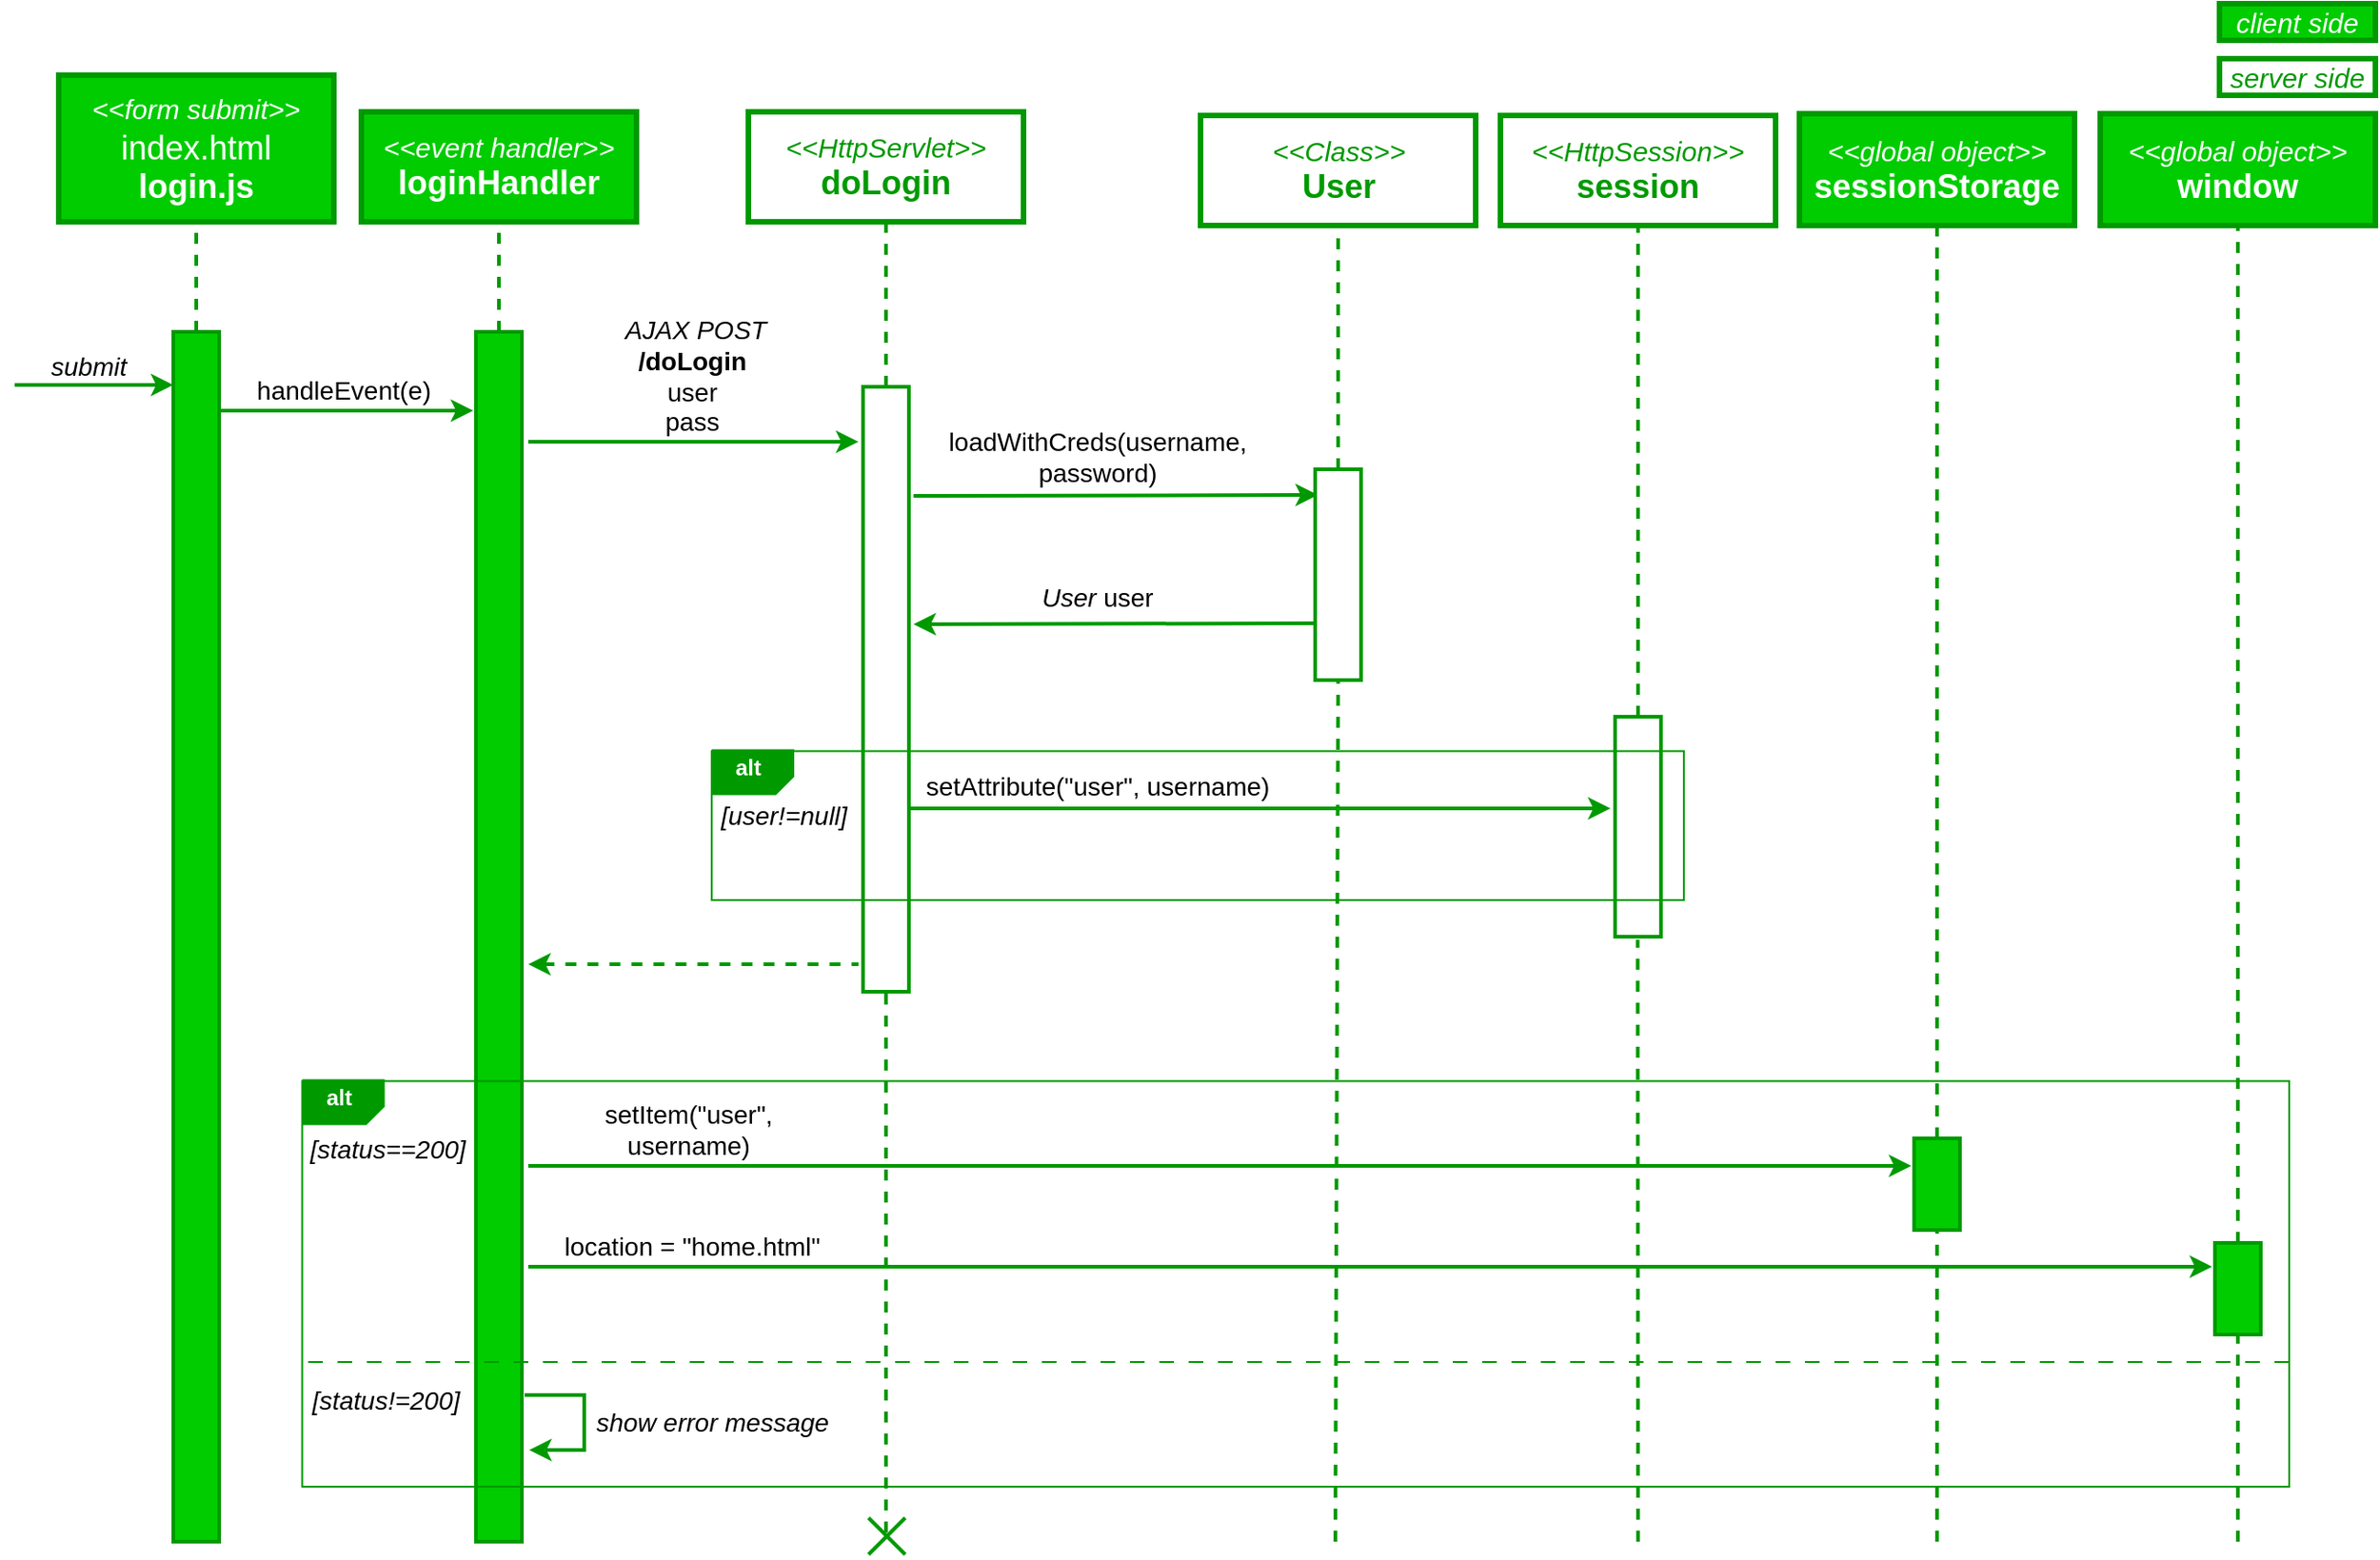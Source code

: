 <mxfile version="21.2.8" type="device">
  <diagram name="Page-1" id="IovuPlnuYOxv74p460Sw">
    <mxGraphModel dx="2268" dy="820" grid="1" gridSize="10" guides="1" tooltips="1" connect="1" arrows="1" fold="1" page="1" pageScale="1" pageWidth="850" pageHeight="1100" math="0" shadow="0">
      <root>
        <mxCell id="0" />
        <mxCell id="1" parent="0" />
        <mxCell id="ki2tDZn7keGU7olpMhpC-15" value="" style="rounded=0;whiteSpace=wrap;html=1;fillColor=#00CC00;strokeWidth=2;strokeColor=#009900;" parent="1" vertex="1">
          <mxGeometry x="-318.5" y="340" width="25" height="660" as="geometry" />
        </mxCell>
        <mxCell id="OoSDMikyx4kGt9QmXM6N-9" value="&lt;font color=&quot;#009900&quot; style=&quot;&quot;&gt;&lt;b style=&quot;&quot;&gt;&lt;br&gt;&lt;/b&gt;&lt;/font&gt;" style="rounded=0;whiteSpace=wrap;html=1;strokeWidth=1;fillColor=none;strokeColor=#009900;movable=1;resizable=1;rotatable=1;deletable=1;editable=1;locked=0;connectable=1;" parent="1" vertex="1">
          <mxGeometry x="-413.25" y="748.75" width="1083.25" height="221.25" as="geometry" />
        </mxCell>
        <mxCell id="tjZRGbeKw34wrT0C9eUE-10" value="" style="rounded=0;whiteSpace=wrap;html=1;fillColor=#FFFFFF;strokeWidth=2;strokeColor=#009900;" parent="1" vertex="1">
          <mxGeometry x="302.5" y="550" width="25" height="120" as="geometry" />
        </mxCell>
        <mxCell id="tjZRGbeKw34wrT0C9eUE-6" value="" style="rounded=0;whiteSpace=wrap;html=1;fillColor=#FFFFFF;strokeWidth=2;strokeColor=#009900;" parent="1" vertex="1">
          <mxGeometry x="-107.5" y="370" width="25" height="330" as="geometry" />
        </mxCell>
        <mxCell id="6MIaR3WKCf1RQzaY556U-82" value="" style="rounded=0;whiteSpace=wrap;html=1;fillColor=#00CC00;strokeWidth=2;strokeColor=#009900;" parent="1" vertex="1">
          <mxGeometry x="465.5" y="780" width="25" height="50" as="geometry" />
        </mxCell>
        <mxCell id="lFbvkqLxVyMuqr9iLAXJ-2" value="&lt;font color=&quot;#009900&quot; style=&quot;&quot;&gt;&lt;b style=&quot;&quot;&gt;&lt;br&gt;&lt;/b&gt;&lt;/font&gt;" style="rounded=0;whiteSpace=wrap;html=1;strokeWidth=1;fillColor=none;strokeColor=#009900;movable=1;resizable=1;rotatable=1;deletable=1;editable=1;locked=0;connectable=1;" parent="1" vertex="1">
          <mxGeometry x="-190" y="568.75" width="530" height="81.25" as="geometry" />
        </mxCell>
        <mxCell id="tjZRGbeKw34wrT0C9eUE-2" value="&lt;i style=&quot;border-color: var(--border-color); color: rgb(0, 153, 0);&quot;&gt;&lt;font style=&quot;border-color: var(--border-color); font-size: 15px;&quot;&gt;&amp;lt;&amp;lt;HttpServlet&amp;gt;&amp;gt;&lt;/font&gt;&lt;/i&gt;&lt;font color=&quot;#009900&quot; style=&quot;&quot;&gt;&lt;b style=&quot;&quot;&gt;&lt;br&gt;&lt;font style=&quot;font-size: 18px;&quot;&gt;doLogin&lt;/font&gt;&lt;br&gt;&lt;/b&gt;&lt;/font&gt;" style="rounded=0;whiteSpace=wrap;html=1;strokeWidth=3;fillColor=default;strokeColor=#009900;" parent="1" vertex="1">
          <mxGeometry x="-170" y="220" width="150" height="60" as="geometry" />
        </mxCell>
        <mxCell id="tjZRGbeKw34wrT0C9eUE-3" value="&lt;font color=&quot;#009900&quot; style=&quot;&quot;&gt;&lt;i style=&quot;&quot;&gt;&lt;font style=&quot;font-size: 15px;&quot;&gt;&amp;lt;&amp;lt;Class&amp;gt;&amp;gt;&lt;/font&gt;&lt;/i&gt;&lt;br&gt;&lt;span style=&quot;font-size: 18px;&quot;&gt;&lt;b&gt;User&lt;/b&gt;&lt;/span&gt;&lt;br&gt;&lt;/font&gt;" style="rounded=0;whiteSpace=wrap;html=1;strokeWidth=3;fillColor=default;strokeColor=#009900;" parent="1" vertex="1">
          <mxGeometry x="76.5" y="222" width="150" height="60" as="geometry" />
        </mxCell>
        <mxCell id="tjZRGbeKw34wrT0C9eUE-4" value="" style="endArrow=none;html=1;rounded=0;entryX=0.5;entryY=1;entryDx=0;entryDy=0;strokeWidth=2;fillColor=#d5e8d4;strokeColor=#009900;dashed=1;" parent="1" source="tjZRGbeKw34wrT0C9eUE-6" target="tjZRGbeKw34wrT0C9eUE-2" edge="1">
          <mxGeometry width="50" height="50" relative="1" as="geometry">
            <mxPoint x="-95" y="670" as="sourcePoint" />
            <mxPoint x="150" y="440" as="targetPoint" />
          </mxGeometry>
        </mxCell>
        <mxCell id="tjZRGbeKw34wrT0C9eUE-5" value="" style="endArrow=none;html=1;rounded=0;strokeWidth=2;fillColor=#d5e8d4;strokeColor=#009900;dashed=1;entryX=0.5;entryY=1;entryDx=0;entryDy=0;" parent="1" source="tjZRGbeKw34wrT0C9eUE-10" target="lFbvkqLxVyMuqr9iLAXJ-19" edge="1">
          <mxGeometry width="50" height="50" relative="1" as="geometry">
            <mxPoint x="315" y="671" as="sourcePoint" />
            <mxPoint x="315" y="300" as="targetPoint" />
          </mxGeometry>
        </mxCell>
        <mxCell id="tjZRGbeKw34wrT0C9eUE-7" value="" style="endArrow=none;html=1;rounded=0;strokeWidth=2;fillColor=#d5e8d4;strokeColor=#009900;dashed=1;entryX=0.5;entryY=1;entryDx=0;entryDy=0;" parent="1" target="tjZRGbeKw34wrT0C9eUE-6" edge="1">
          <mxGeometry width="50" height="50" relative="1" as="geometry">
            <mxPoint x="-95" y="995" as="sourcePoint" />
            <mxPoint x="-94.6" y="796.26" as="targetPoint" />
          </mxGeometry>
        </mxCell>
        <mxCell id="tjZRGbeKw34wrT0C9eUE-9" value="" style="endArrow=none;html=1;rounded=0;strokeWidth=2;strokeColor=#009900;startArrow=classic;startFill=1;" parent="1" edge="1">
          <mxGeometry width="50" height="50" relative="1" as="geometry">
            <mxPoint x="300" y="600" as="sourcePoint" />
            <mxPoint x="-82" y="600" as="targetPoint" />
          </mxGeometry>
        </mxCell>
        <mxCell id="tjZRGbeKw34wrT0C9eUE-11" value="" style="endArrow=none;html=1;rounded=0;strokeWidth=2;fillColor=#d5e8d4;strokeColor=#009900;dashed=1;entryX=0.492;entryY=1.014;entryDx=0;entryDy=0;entryPerimeter=0;" parent="1" target="tjZRGbeKw34wrT0C9eUE-10" edge="1">
          <mxGeometry width="50" height="50" relative="1" as="geometry">
            <mxPoint x="315" y="1000" as="sourcePoint" />
            <mxPoint x="315" y="775" as="targetPoint" />
          </mxGeometry>
        </mxCell>
        <mxCell id="tjZRGbeKw34wrT0C9eUE-20" value="" style="endArrow=none;html=1;rounded=0;exitX=0;exitY=0.25;exitDx=0;exitDy=0;strokeWidth=2;strokeColor=#009900;startArrow=classic;startFill=1;" parent="1" edge="1">
          <mxGeometry width="50" height="50" relative="1" as="geometry">
            <mxPoint x="-483.5" y="369" as="sourcePoint" />
            <mxPoint x="-570" y="369" as="targetPoint" />
          </mxGeometry>
        </mxCell>
        <mxCell id="tjZRGbeKw34wrT0C9eUE-21" value="&lt;font style=&quot;font-size: 14px;&quot;&gt;&lt;i&gt;submit&lt;/i&gt;&lt;/font&gt;" style="text;html=1;align=center;verticalAlign=middle;resizable=0;points=[];autosize=1;strokeColor=none;fillColor=none;" parent="1" vertex="1">
          <mxGeometry x="-560" y="344" width="60" height="30" as="geometry" />
        </mxCell>
        <mxCell id="tjZRGbeKw34wrT0C9eUE-22" value="&lt;font style=&quot;font-size: 14px;&quot;&gt;&lt;i&gt;&amp;nbsp;AJAX POST&lt;/i&gt;&lt;br&gt;&lt;b&gt;/doLogin&lt;br&gt;&lt;/b&gt;user&lt;br&gt;pass&lt;br&gt;&lt;/font&gt;" style="text;html=1;align=center;verticalAlign=middle;resizable=0;points=[];autosize=1;strokeColor=none;fillColor=none;" parent="1" vertex="1">
          <mxGeometry x="-251.5" y="324" width="100" height="80" as="geometry" />
        </mxCell>
        <mxCell id="tjZRGbeKw34wrT0C9eUE-34" value="" style="group" parent="1" vertex="1" connectable="0">
          <mxGeometry x="-104.5" y="987" width="20" height="20" as="geometry" />
        </mxCell>
        <mxCell id="tjZRGbeKw34wrT0C9eUE-32" value="" style="endArrow=none;html=1;rounded=0;strokeWidth=2;fillColor=#d5e8d4;strokeColor=#009900;" parent="tjZRGbeKw34wrT0C9eUE-34" edge="1">
          <mxGeometry width="50" height="50" relative="1" as="geometry">
            <mxPoint y="20" as="sourcePoint" />
            <mxPoint x="20" as="targetPoint" />
          </mxGeometry>
        </mxCell>
        <mxCell id="tjZRGbeKw34wrT0C9eUE-33" value="" style="endArrow=none;html=1;rounded=0;strokeWidth=2;fillColor=#d5e8d4;strokeColor=#009900;" parent="tjZRGbeKw34wrT0C9eUE-34" edge="1">
          <mxGeometry width="50" height="50" relative="1" as="geometry">
            <mxPoint x="20" y="20" as="sourcePoint" />
            <mxPoint as="targetPoint" />
          </mxGeometry>
        </mxCell>
        <mxCell id="ki2tDZn7keGU7olpMhpC-1" value="&lt;i style=&quot;border-color: var(--border-color);&quot;&gt;&lt;font style=&quot;border-color: var(--border-color); font-size: 15px;&quot;&gt;&amp;lt;&amp;lt;form submit&amp;gt;&amp;gt;&lt;/font&gt;&lt;/i&gt;&lt;span style=&quot;font-size: 18px;&quot;&gt;&lt;br&gt;index.html&lt;br&gt;&lt;b style=&quot;&quot;&gt;login.js&lt;/b&gt;&lt;br&gt;&lt;/span&gt;" style="rounded=0;whiteSpace=wrap;html=1;strokeWidth=3;fillColor=#00cc00;strokeColor=#009900;fillStyle=auto;fontColor=#ffffff;" parent="1" vertex="1">
          <mxGeometry x="-546" y="200" width="150" height="80" as="geometry" />
        </mxCell>
        <mxCell id="ki2tDZn7keGU7olpMhpC-2" value="" style="endArrow=none;html=1;rounded=0;entryX=0.5;entryY=1;entryDx=0;entryDy=0;strokeWidth=2;fillColor=#d5e8d4;strokeColor=#009900;dashed=1;" parent="1" source="ki2tDZn7keGU7olpMhpC-4" target="ki2tDZn7keGU7olpMhpC-1" edge="1">
          <mxGeometry width="50" height="50" relative="1" as="geometry">
            <mxPoint x="-471" y="670" as="sourcePoint" />
            <mxPoint x="-226" y="440" as="targetPoint" />
          </mxGeometry>
        </mxCell>
        <mxCell id="ki2tDZn7keGU7olpMhpC-4" value="" style="rounded=0;whiteSpace=wrap;html=1;fillColor=#00CC00;strokeWidth=2;strokeColor=#009900;" parent="1" vertex="1">
          <mxGeometry x="-483.5" y="340" width="25" height="660" as="geometry" />
        </mxCell>
        <mxCell id="ki2tDZn7keGU7olpMhpC-5" value="" style="endArrow=none;html=1;rounded=0;strokeWidth=2;strokeColor=#009900;startArrow=classic;startFill=1;" parent="1" edge="1">
          <mxGeometry width="50" height="50" relative="1" as="geometry">
            <mxPoint x="-110" y="400" as="sourcePoint" />
            <mxPoint x="-290" y="400" as="targetPoint" />
          </mxGeometry>
        </mxCell>
        <mxCell id="ki2tDZn7keGU7olpMhpC-13" value="&lt;i style=&quot;border-color: var(--border-color);&quot;&gt;&lt;font color=&quot;#ffffff&quot; style=&quot;border-color: var(--border-color); font-size: 15px;&quot;&gt;&amp;lt;&amp;lt;event handler&amp;gt;&amp;gt;&lt;/font&gt;&lt;/i&gt;&lt;font style=&quot;&quot; color=&quot;#ffffff&quot;&gt;&lt;br&gt;&lt;span style=&quot;font-size: 18px;&quot;&gt;&lt;b&gt;loginHandler&lt;/b&gt;&lt;/span&gt;&lt;br&gt;&lt;/font&gt;" style="rounded=0;whiteSpace=wrap;html=1;strokeWidth=3;fillColor=#00CC00;strokeColor=#009900;" parent="1" vertex="1">
          <mxGeometry x="-381" y="220" width="150" height="60" as="geometry" />
        </mxCell>
        <mxCell id="ki2tDZn7keGU7olpMhpC-14" value="" style="endArrow=none;html=1;rounded=0;entryX=0.5;entryY=1;entryDx=0;entryDy=0;strokeWidth=2;fillColor=#d5e8d4;strokeColor=#009900;dashed=1;" parent="1" source="ki2tDZn7keGU7olpMhpC-15" target="ki2tDZn7keGU7olpMhpC-13" edge="1">
          <mxGeometry width="50" height="50" relative="1" as="geometry">
            <mxPoint x="-306" y="670" as="sourcePoint" />
            <mxPoint x="-61" y="440" as="targetPoint" />
          </mxGeometry>
        </mxCell>
        <mxCell id="ki2tDZn7keGU7olpMhpC-16" value="" style="endArrow=none;html=1;rounded=0;strokeWidth=2;strokeColor=#009900;startArrow=classic;startFill=1;" parent="1" edge="1">
          <mxGeometry width="50" height="50" relative="1" as="geometry">
            <mxPoint x="-320" y="383" as="sourcePoint" />
            <mxPoint x="-458" y="383" as="targetPoint" />
          </mxGeometry>
        </mxCell>
        <mxCell id="ki2tDZn7keGU7olpMhpC-17" value="&lt;span style=&quot;font-size: 14px;&quot;&gt;handleEvent(e)&lt;/span&gt;" style="text;html=1;align=center;verticalAlign=middle;resizable=0;points=[];autosize=1;strokeColor=none;fillColor=none;" parent="1" vertex="1">
          <mxGeometry x="-451" y="357" width="120" height="30" as="geometry" />
        </mxCell>
        <mxCell id="6MIaR3WKCf1RQzaY556U-21" value="&lt;font color=&quot;#009900&quot; style=&quot;&quot;&gt;&lt;span style=&quot;font-size: 15px;&quot;&gt;&lt;i&gt;server side&lt;/i&gt;&lt;/span&gt;&lt;br&gt;&lt;/font&gt;" style="rounded=0;whiteSpace=wrap;html=1;strokeWidth=3;fillColor=default;strokeColor=#009900;" parent="1" vertex="1">
          <mxGeometry x="632" y="191" width="85" height="20" as="geometry" />
        </mxCell>
        <mxCell id="6MIaR3WKCf1RQzaY556U-22" value="&lt;font color=&quot;#ffffff&quot;&gt;&lt;span style=&quot;font-size: 15px;&quot;&gt;&lt;i&gt;client side&lt;/i&gt;&lt;/span&gt;&lt;/font&gt;" style="rounded=0;whiteSpace=wrap;html=1;strokeWidth=3;fillColor=#00CC00;strokeColor=#009900;" parent="1" vertex="1">
          <mxGeometry x="632" y="161" width="85" height="20" as="geometry" />
        </mxCell>
        <mxCell id="6MIaR3WKCf1RQzaY556U-26" value="" style="endArrow=none;html=1;rounded=0;strokeWidth=2;strokeColor=#009900;startArrow=classic;startFill=1;dashed=1;" parent="1" edge="1">
          <mxGeometry width="50" height="50" relative="1" as="geometry">
            <mxPoint x="-290" y="685" as="sourcePoint" />
            <mxPoint x="-110" y="685" as="targetPoint" />
          </mxGeometry>
        </mxCell>
        <mxCell id="6MIaR3WKCf1RQzaY556U-61" value="" style="endArrow=none;html=1;rounded=0;strokeWidth=2;strokeColor=#009900;startArrow=classic;startFill=1;" parent="1" edge="1">
          <mxGeometry width="50" height="50" relative="1" as="geometry">
            <mxPoint x="-289.5" y="950" as="sourcePoint" />
            <mxPoint x="-292" y="920" as="targetPoint" />
            <Array as="points">
              <mxPoint x="-259.5" y="950" />
              <mxPoint x="-259.5" y="920" />
            </Array>
          </mxGeometry>
        </mxCell>
        <mxCell id="6MIaR3WKCf1RQzaY556U-62" value="&lt;font style=&quot;&quot;&gt;&lt;span style=&quot;font-size: 14px;&quot;&gt;&lt;i&gt;show error message&lt;/i&gt;&lt;/span&gt;&lt;br&gt;&lt;/font&gt;" style="text;html=1;align=center;verticalAlign=middle;resizable=0;points=[];autosize=1;strokeColor=none;fillColor=none;" parent="1" vertex="1">
          <mxGeometry x="-265" y="920" width="150" height="30" as="geometry" />
        </mxCell>
        <mxCell id="6MIaR3WKCf1RQzaY556U-76" value="&lt;i style=&quot;border-color: var(--border-color);&quot;&gt;&lt;font color=&quot;#ffffff&quot; style=&quot;border-color: var(--border-color); font-size: 15px;&quot;&gt;&amp;lt;&amp;lt;global object&amp;gt;&amp;gt;&lt;br&gt;&lt;/font&gt;&lt;/i&gt;&lt;span style=&quot;font-size: 18px;&quot;&gt;&lt;font color=&quot;#ffffff&quot;&gt;&lt;b&gt;sessionStorage&lt;/b&gt;&lt;/font&gt;&lt;br&gt;&lt;/span&gt;" style="rounded=0;whiteSpace=wrap;html=1;strokeWidth=3;fillColor=#00CC00;strokeColor=#009900;" parent="1" vertex="1">
          <mxGeometry x="403" y="221" width="150" height="61" as="geometry" />
        </mxCell>
        <mxCell id="6MIaR3WKCf1RQzaY556U-77" value="" style="endArrow=none;html=1;rounded=0;entryX=0.5;entryY=1;entryDx=0;entryDy=0;strokeWidth=2;fillColor=#d5e8d4;strokeColor=#009900;dashed=1;exitX=0.5;exitY=0;exitDx=0;exitDy=0;" parent="1" source="6MIaR3WKCf1RQzaY556U-82" target="6MIaR3WKCf1RQzaY556U-76" edge="1">
          <mxGeometry width="50" height="50" relative="1" as="geometry">
            <mxPoint x="478" y="581" as="sourcePoint" />
            <mxPoint x="723" y="442" as="targetPoint" />
          </mxGeometry>
        </mxCell>
        <mxCell id="6MIaR3WKCf1RQzaY556U-78" value="" style="endArrow=none;html=1;rounded=0;strokeWidth=2;fillColor=#d5e8d4;strokeColor=#009900;dashed=1;entryX=0.5;entryY=1;entryDx=0;entryDy=0;" parent="1" target="6MIaR3WKCf1RQzaY556U-82" edge="1">
          <mxGeometry width="50" height="50" relative="1" as="geometry">
            <mxPoint x="478" y="1000" as="sourcePoint" />
            <mxPoint x="478" y="970" as="targetPoint" />
          </mxGeometry>
        </mxCell>
        <mxCell id="ImflFla28foKCNnRYuBp-1" value="&lt;font style=&quot;&quot;&gt;&lt;span style=&quot;font-size: 14px;&quot;&gt;setAttribute(&quot;user&quot;, username)&lt;/span&gt;&lt;br&gt;&lt;/font&gt;" style="text;html=1;align=center;verticalAlign=middle;resizable=0;points=[];autosize=1;strokeColor=none;fillColor=none;" parent="1" vertex="1">
          <mxGeometry x="-85.5" y="573" width="210" height="30" as="geometry" />
        </mxCell>
        <mxCell id="lFbvkqLxVyMuqr9iLAXJ-1" value="&lt;font style=&quot;&quot;&gt;&lt;span style=&quot;font-size: 14px;&quot;&gt;setItem(&quot;user&quot;,&lt;br&gt;username)&lt;/span&gt;&lt;br&gt;&lt;/font&gt;" style="text;html=1;align=center;verticalAlign=middle;resizable=0;points=[];autosize=1;strokeColor=none;fillColor=none;" parent="1" vertex="1">
          <mxGeometry x="-263.5" y="750" width="120" height="50" as="geometry" />
        </mxCell>
        <mxCell id="lFbvkqLxVyMuqr9iLAXJ-6" value="" style="group" parent="1" vertex="1" connectable="0">
          <mxGeometry x="-190" y="567" width="45" height="25.75" as="geometry" />
        </mxCell>
        <mxCell id="lFbvkqLxVyMuqr9iLAXJ-4" value="" style="shape=card;whiteSpace=wrap;html=1;rotation=90;flipH=1;strokeColor=none;fillColor=#009900;size=10;" parent="lFbvkqLxVyMuqr9iLAXJ-6" vertex="1">
          <mxGeometry x="10" y="-9.25" width="25" height="45" as="geometry" />
        </mxCell>
        <mxCell id="lFbvkqLxVyMuqr9iLAXJ-5" value="&lt;font color=&quot;#ffffff&quot;&gt;&lt;b&gt;alt&lt;/b&gt;&lt;/font&gt;" style="text;html=1;strokeColor=none;fillColor=none;align=center;verticalAlign=middle;whiteSpace=wrap;rounded=0;" parent="lFbvkqLxVyMuqr9iLAXJ-6" vertex="1">
          <mxGeometry width="40" height="22.5" as="geometry" />
        </mxCell>
        <mxCell id="lFbvkqLxVyMuqr9iLAXJ-19" value="&lt;font color=&quot;#009900&quot; style=&quot;&quot;&gt;&lt;span style=&quot;font-size: 15px;&quot;&gt;&lt;i&gt;&amp;lt;&amp;lt;HttpSession&amp;gt;&amp;gt;&lt;/i&gt;&lt;/span&gt;&lt;br&gt;&lt;span style=&quot;font-size: 18px;&quot;&gt;&lt;b&gt;session&lt;/b&gt;&lt;/span&gt;&lt;br&gt;&lt;/font&gt;" style="rounded=0;whiteSpace=wrap;html=1;strokeWidth=3;fillColor=default;strokeColor=#009900;" parent="1" vertex="1">
          <mxGeometry x="240" y="222" width="150" height="60" as="geometry" />
        </mxCell>
        <mxCell id="lFbvkqLxVyMuqr9iLAXJ-20" value="" style="endArrow=none;html=1;rounded=0;strokeWidth=2;fillColor=#d5e8d4;strokeColor=#009900;dashed=1;entryX=0.5;entryY=1;entryDx=0;entryDy=0;" parent="1" source="lFbvkqLxVyMuqr9iLAXJ-26" target="tjZRGbeKw34wrT0C9eUE-3" edge="1">
          <mxGeometry width="50" height="50" relative="1" as="geometry">
            <mxPoint x="151.5" y="670" as="sourcePoint" />
            <mxPoint x="152" y="300" as="targetPoint" />
          </mxGeometry>
        </mxCell>
        <mxCell id="lFbvkqLxVyMuqr9iLAXJ-21" value="" style="endArrow=none;html=1;rounded=0;entryX=0.5;entryY=1;entryDx=0;entryDy=0;strokeWidth=2;fillColor=#d5e8d4;strokeColor=#009900;dashed=1;" parent="1" target="lFbvkqLxVyMuqr9iLAXJ-26" edge="1">
          <mxGeometry width="50" height="50" relative="1" as="geometry">
            <mxPoint x="150" y="1000" as="sourcePoint" />
            <mxPoint x="151.5" y="790" as="targetPoint" />
          </mxGeometry>
        </mxCell>
        <mxCell id="lFbvkqLxVyMuqr9iLAXJ-22" value="" style="endArrow=none;html=1;rounded=0;strokeWidth=2;strokeColor=#009900;startArrow=classic;startFill=1;" parent="1" edge="1">
          <mxGeometry width="50" height="50" relative="1" as="geometry">
            <mxPoint x="140.5" y="429" as="sourcePoint" />
            <mxPoint x="-80" y="429.5" as="targetPoint" />
          </mxGeometry>
        </mxCell>
        <mxCell id="lFbvkqLxVyMuqr9iLAXJ-23" value="&lt;font style=&quot;font-size: 14px;&quot;&gt;loadWithCreds(username,&lt;br&gt;password)&lt;/font&gt;" style="text;html=1;align=center;verticalAlign=middle;resizable=0;points=[];autosize=1;strokeColor=none;fillColor=none;" parent="1" vertex="1">
          <mxGeometry x="-75" y="382.5" width="190" height="50" as="geometry" />
        </mxCell>
        <mxCell id="lFbvkqLxVyMuqr9iLAXJ-24" value="" style="endArrow=none;html=1;rounded=0;strokeWidth=2;strokeColor=#009900;startArrow=classic;startFill=1;" parent="1" edge="1">
          <mxGeometry width="50" height="50" relative="1" as="geometry">
            <mxPoint x="-80" y="499.5" as="sourcePoint" />
            <mxPoint x="140.5" y="499" as="targetPoint" />
          </mxGeometry>
        </mxCell>
        <mxCell id="lFbvkqLxVyMuqr9iLAXJ-25" value="&lt;font style=&quot;font-size: 14px;&quot;&gt;&lt;i&gt;User&lt;/i&gt; user&lt;/font&gt;" style="text;html=1;align=center;verticalAlign=middle;resizable=0;points=[];autosize=1;strokeColor=none;fillColor=none;" parent="1" vertex="1">
          <mxGeometry x="-20" y="469.5" width="80" height="30" as="geometry" />
        </mxCell>
        <mxCell id="lFbvkqLxVyMuqr9iLAXJ-26" value="" style="rounded=0;whiteSpace=wrap;html=1;fillColor=#FFFFFF;strokeWidth=2;strokeColor=#009900;" parent="1" vertex="1">
          <mxGeometry x="139" y="415" width="25" height="115" as="geometry" />
        </mxCell>
        <mxCell id="6MIaR3WKCf1RQzaY556U-59" value="" style="endArrow=none;html=1;rounded=0;strokeWidth=2;strokeColor=#009900;startArrow=classic;startFill=1;" parent="1" edge="1">
          <mxGeometry width="50" height="50" relative="1" as="geometry">
            <mxPoint x="464" y="795" as="sourcePoint" />
            <mxPoint x="-290" y="795" as="targetPoint" />
          </mxGeometry>
        </mxCell>
        <mxCell id="OoSDMikyx4kGt9QmXM6N-1" value="&lt;font style=&quot;&quot;&gt;&lt;i style=&quot;&quot;&gt;&lt;font style=&quot;font-size: 14px;&quot;&gt;[user!=null]&lt;/font&gt;&lt;/i&gt;&lt;br&gt;&lt;/font&gt;" style="text;html=1;align=center;verticalAlign=middle;resizable=0;points=[];autosize=1;strokeColor=none;fillColor=none;" parent="1" vertex="1">
          <mxGeometry x="-196.5" y="589" width="90" height="30" as="geometry" />
        </mxCell>
        <mxCell id="OoSDMikyx4kGt9QmXM6N-2" value="" style="rounded=0;whiteSpace=wrap;html=1;fillColor=#00CC00;strokeWidth=2;strokeColor=#009900;" parent="1" vertex="1">
          <mxGeometry x="629.5" y="837" width="25" height="50" as="geometry" />
        </mxCell>
        <mxCell id="OoSDMikyx4kGt9QmXM6N-3" value="&lt;i style=&quot;border-color: var(--border-color);&quot;&gt;&lt;font color=&quot;#ffffff&quot; style=&quot;border-color: var(--border-color); font-size: 15px;&quot;&gt;&amp;lt;&amp;lt;global object&amp;gt;&amp;gt;&lt;br&gt;&lt;/font&gt;&lt;/i&gt;&lt;span style=&quot;font-size: 18px;&quot;&gt;&lt;font color=&quot;#ffffff&quot;&gt;&lt;b&gt;window&lt;/b&gt;&lt;/font&gt;&lt;br&gt;&lt;/span&gt;" style="rounded=0;whiteSpace=wrap;html=1;strokeWidth=3;fillColor=#00CC00;strokeColor=#009900;" parent="1" vertex="1">
          <mxGeometry x="567" y="221" width="150" height="61" as="geometry" />
        </mxCell>
        <mxCell id="OoSDMikyx4kGt9QmXM6N-4" value="" style="endArrow=none;html=1;rounded=0;entryX=0.5;entryY=1;entryDx=0;entryDy=0;strokeWidth=2;fillColor=#d5e8d4;strokeColor=#009900;dashed=1;exitX=0.5;exitY=0;exitDx=0;exitDy=0;" parent="1" source="OoSDMikyx4kGt9QmXM6N-2" target="OoSDMikyx4kGt9QmXM6N-3" edge="1">
          <mxGeometry width="50" height="50" relative="1" as="geometry">
            <mxPoint x="642" y="581" as="sourcePoint" />
            <mxPoint x="887" y="442" as="targetPoint" />
          </mxGeometry>
        </mxCell>
        <mxCell id="OoSDMikyx4kGt9QmXM6N-5" value="" style="endArrow=none;html=1;rounded=0;strokeWidth=2;fillColor=#d5e8d4;strokeColor=#009900;dashed=1;entryX=0.5;entryY=1;entryDx=0;entryDy=0;" parent="1" target="OoSDMikyx4kGt9QmXM6N-2" edge="1">
          <mxGeometry width="50" height="50" relative="1" as="geometry">
            <mxPoint x="642" y="1000" as="sourcePoint" />
            <mxPoint x="642" y="970" as="targetPoint" />
          </mxGeometry>
        </mxCell>
        <mxCell id="OoSDMikyx4kGt9QmXM6N-7" value="" style="endArrow=none;html=1;rounded=0;strokeWidth=2;strokeColor=#009900;startArrow=classic;startFill=1;" parent="1" edge="1">
          <mxGeometry width="50" height="50" relative="1" as="geometry">
            <mxPoint x="628" y="850" as="sourcePoint" />
            <mxPoint x="-290" y="850" as="targetPoint" />
          </mxGeometry>
        </mxCell>
        <mxCell id="OoSDMikyx4kGt9QmXM6N-8" value="&lt;font style=&quot;&quot;&gt;&lt;span style=&quot;font-size: 14px;&quot;&gt;location = &quot;home.html&quot;&lt;/span&gt;&lt;br&gt;&lt;/font&gt;" style="text;html=1;align=center;verticalAlign=middle;resizable=0;points=[];autosize=1;strokeColor=none;fillColor=none;" parent="1" vertex="1">
          <mxGeometry x="-281" y="824" width="160" height="30" as="geometry" />
        </mxCell>
        <mxCell id="OoSDMikyx4kGt9QmXM6N-10" value="" style="group" parent="1" vertex="1" connectable="0">
          <mxGeometry x="-413.25" y="747" width="45" height="25.75" as="geometry" />
        </mxCell>
        <mxCell id="OoSDMikyx4kGt9QmXM6N-11" value="" style="shape=card;whiteSpace=wrap;html=1;rotation=90;flipH=1;strokeColor=none;fillColor=#009900;size=10;" parent="OoSDMikyx4kGt9QmXM6N-10" vertex="1">
          <mxGeometry x="10" y="-9.25" width="25" height="45" as="geometry" />
        </mxCell>
        <mxCell id="OoSDMikyx4kGt9QmXM6N-12" value="&lt;font color=&quot;#ffffff&quot;&gt;&lt;b&gt;alt&lt;/b&gt;&lt;/font&gt;" style="text;html=1;strokeColor=none;fillColor=none;align=center;verticalAlign=middle;whiteSpace=wrap;rounded=0;" parent="OoSDMikyx4kGt9QmXM6N-10" vertex="1">
          <mxGeometry width="40" height="22.5" as="geometry" />
        </mxCell>
        <mxCell id="OoSDMikyx4kGt9QmXM6N-13" value="&lt;font style=&quot;&quot;&gt;&lt;i style=&quot;&quot;&gt;&lt;font style=&quot;font-size: 14px;&quot;&gt;[status==200]&lt;/font&gt;&lt;/i&gt;&lt;br&gt;&lt;/font&gt;" style="text;html=1;align=center;verticalAlign=middle;resizable=0;points=[];autosize=1;strokeColor=none;fillColor=none;" parent="1" vertex="1">
          <mxGeometry x="-422" y="770.75" width="110" height="30" as="geometry" />
        </mxCell>
        <mxCell id="OoSDMikyx4kGt9QmXM6N-14" value="" style="endArrow=none;html=1;rounded=0;strokeWidth=1;fillColor=#d5e8d4;strokeColor=#009900;dashed=1;entryX=1;entryY=0.729;entryDx=0;entryDy=0;entryPerimeter=0;dashPattern=8 8;" parent="1" edge="1">
          <mxGeometry width="50" height="50" relative="1" as="geometry">
            <mxPoint x="-410" y="902" as="sourcePoint" />
            <mxPoint x="670" y="902.041" as="targetPoint" />
          </mxGeometry>
        </mxCell>
        <mxCell id="OoSDMikyx4kGt9QmXM6N-15" value="&lt;font style=&quot;&quot;&gt;&lt;i style=&quot;&quot;&gt;&lt;font style=&quot;font-size: 14px;&quot;&gt;[status!=200]&lt;/font&gt;&lt;/i&gt;&lt;br&gt;&lt;/font&gt;" style="text;html=1;align=center;verticalAlign=middle;resizable=0;points=[];autosize=1;strokeColor=none;fillColor=none;" parent="1" vertex="1">
          <mxGeometry x="-418.5" y="908" width="100" height="30" as="geometry" />
        </mxCell>
      </root>
    </mxGraphModel>
  </diagram>
</mxfile>
